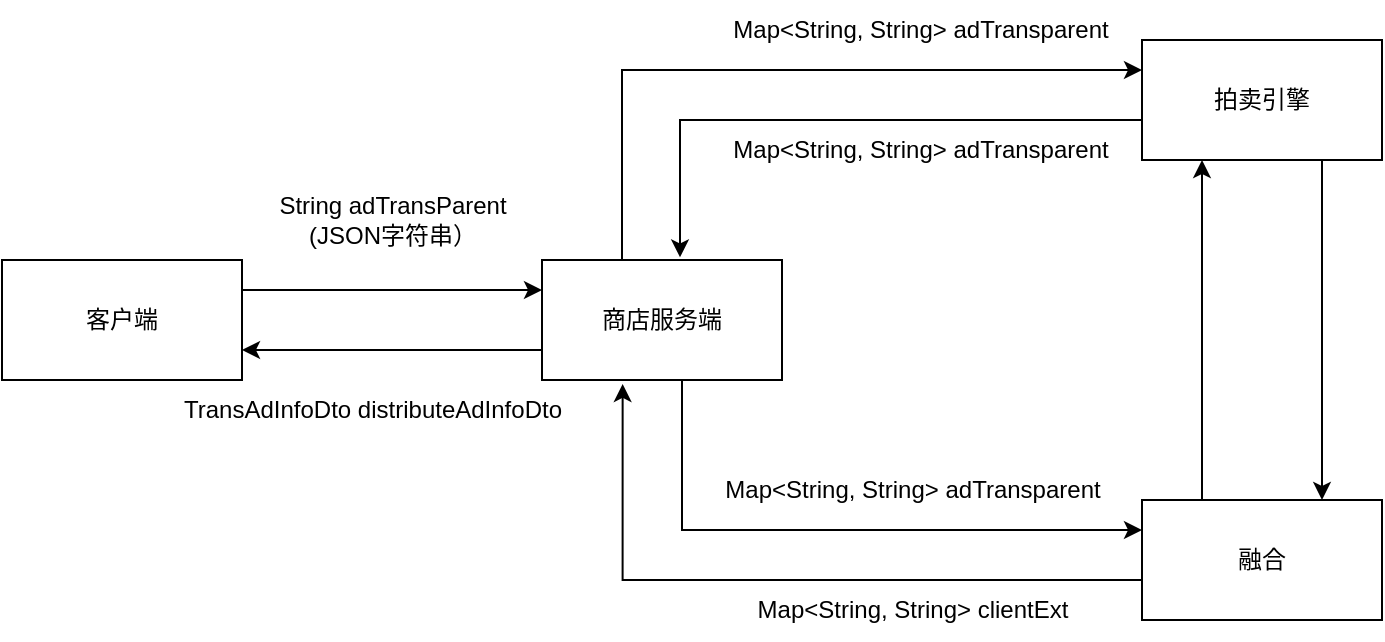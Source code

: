 <mxfile version="24.4.0" type="github">
  <diagram name="第 1 页" id="ocNPtZc6uqVlzni6iZia">
    <mxGraphModel dx="875" dy="452" grid="1" gridSize="10" guides="1" tooltips="1" connect="1" arrows="1" fold="1" page="1" pageScale="1" pageWidth="827" pageHeight="1169" math="0" shadow="0">
      <root>
        <mxCell id="0" />
        <mxCell id="1" parent="0" />
        <mxCell id="qnGo216ssbPZ3uDhUP0o-7" style="edgeStyle=orthogonalEdgeStyle;rounded=0;orthogonalLoop=1;jettySize=auto;html=1;entryX=0;entryY=0.25;entryDx=0;entryDy=0;" edge="1" parent="1" source="qnGo216ssbPZ3uDhUP0o-2" target="qnGo216ssbPZ3uDhUP0o-3">
          <mxGeometry relative="1" as="geometry">
            <Array as="points">
              <mxPoint x="220" y="215" />
              <mxPoint x="220" y="215" />
            </Array>
          </mxGeometry>
        </mxCell>
        <mxCell id="qnGo216ssbPZ3uDhUP0o-2" value="客户端" style="rounded=0;whiteSpace=wrap;html=1;" vertex="1" parent="1">
          <mxGeometry x="60" y="200" width="120" height="60" as="geometry" />
        </mxCell>
        <mxCell id="qnGo216ssbPZ3uDhUP0o-9" style="edgeStyle=orthogonalEdgeStyle;rounded=0;orthogonalLoop=1;jettySize=auto;html=1;entryX=1;entryY=0.75;entryDx=0;entryDy=0;" edge="1" parent="1" source="qnGo216ssbPZ3uDhUP0o-3" target="qnGo216ssbPZ3uDhUP0o-2">
          <mxGeometry relative="1" as="geometry">
            <Array as="points">
              <mxPoint x="300" y="245" />
              <mxPoint x="300" y="245" />
            </Array>
          </mxGeometry>
        </mxCell>
        <mxCell id="qnGo216ssbPZ3uDhUP0o-22" style="edgeStyle=orthogonalEdgeStyle;rounded=0;orthogonalLoop=1;jettySize=auto;html=1;entryX=0;entryY=0.25;entryDx=0;entryDy=0;" edge="1" parent="1" source="qnGo216ssbPZ3uDhUP0o-3" target="qnGo216ssbPZ3uDhUP0o-4">
          <mxGeometry relative="1" as="geometry">
            <Array as="points">
              <mxPoint x="400" y="335" />
            </Array>
          </mxGeometry>
        </mxCell>
        <mxCell id="qnGo216ssbPZ3uDhUP0o-25" style="edgeStyle=orthogonalEdgeStyle;rounded=0;orthogonalLoop=1;jettySize=auto;html=1;entryX=0;entryY=0.25;entryDx=0;entryDy=0;" edge="1" parent="1" source="qnGo216ssbPZ3uDhUP0o-3" target="qnGo216ssbPZ3uDhUP0o-5">
          <mxGeometry relative="1" as="geometry">
            <Array as="points">
              <mxPoint x="370" y="105" />
            </Array>
          </mxGeometry>
        </mxCell>
        <mxCell id="qnGo216ssbPZ3uDhUP0o-3" value="商店服务端" style="rounded=0;whiteSpace=wrap;html=1;" vertex="1" parent="1">
          <mxGeometry x="330" y="200" width="120" height="60" as="geometry" />
        </mxCell>
        <mxCell id="qnGo216ssbPZ3uDhUP0o-16" style="edgeStyle=orthogonalEdgeStyle;rounded=0;orthogonalLoop=1;jettySize=auto;html=1;entryX=0.25;entryY=1;entryDx=0;entryDy=0;" edge="1" parent="1" source="qnGo216ssbPZ3uDhUP0o-4" target="qnGo216ssbPZ3uDhUP0o-5">
          <mxGeometry relative="1" as="geometry">
            <Array as="points">
              <mxPoint x="660" y="270" />
              <mxPoint x="660" y="270" />
            </Array>
          </mxGeometry>
        </mxCell>
        <mxCell id="qnGo216ssbPZ3uDhUP0o-4" value="融合" style="rounded=0;whiteSpace=wrap;html=1;" vertex="1" parent="1">
          <mxGeometry x="630" y="320" width="120" height="60" as="geometry" />
        </mxCell>
        <mxCell id="qnGo216ssbPZ3uDhUP0o-17" style="edgeStyle=orthogonalEdgeStyle;rounded=0;orthogonalLoop=1;jettySize=auto;html=1;entryX=0.75;entryY=0;entryDx=0;entryDy=0;" edge="1" parent="1" source="qnGo216ssbPZ3uDhUP0o-5" target="qnGo216ssbPZ3uDhUP0o-4">
          <mxGeometry relative="1" as="geometry">
            <Array as="points">
              <mxPoint x="720" y="190" />
              <mxPoint x="720" y="190" />
            </Array>
          </mxGeometry>
        </mxCell>
        <mxCell id="qnGo216ssbPZ3uDhUP0o-5" value="拍卖引擎" style="rounded=0;whiteSpace=wrap;html=1;" vertex="1" parent="1">
          <mxGeometry x="630" y="90" width="120" height="60" as="geometry" />
        </mxCell>
        <mxCell id="qnGo216ssbPZ3uDhUP0o-10" value="TransAdInfoDto distributeAdInfoDto" style="text;html=1;align=center;verticalAlign=middle;resizable=0;points=[];autosize=1;strokeColor=none;fillColor=none;" vertex="1" parent="1">
          <mxGeometry x="140" y="260" width="210" height="30" as="geometry" />
        </mxCell>
        <mxCell id="qnGo216ssbPZ3uDhUP0o-11" value="String adTransParent&lt;br&gt;(JSON字符串）" style="text;html=1;align=center;verticalAlign=middle;resizable=0;points=[];autosize=1;strokeColor=none;fillColor=none;" vertex="1" parent="1">
          <mxGeometry x="185" y="160" width="140" height="40" as="geometry" />
        </mxCell>
        <mxCell id="qnGo216ssbPZ3uDhUP0o-20" value="Map&amp;lt;String, String&amp;gt; clientExt" style="text;html=1;align=center;verticalAlign=middle;resizable=0;points=[];autosize=1;strokeColor=none;fillColor=none;" vertex="1" parent="1">
          <mxGeometry x="425" y="360" width="180" height="30" as="geometry" />
        </mxCell>
        <mxCell id="qnGo216ssbPZ3uDhUP0o-21" value="Map&amp;lt;String, String&amp;gt; adTransparent" style="text;html=1;align=center;verticalAlign=middle;resizable=0;points=[];autosize=1;strokeColor=none;fillColor=none;" vertex="1" parent="1">
          <mxGeometry x="410" y="300" width="210" height="30" as="geometry" />
        </mxCell>
        <mxCell id="qnGo216ssbPZ3uDhUP0o-23" style="edgeStyle=orthogonalEdgeStyle;rounded=0;orthogonalLoop=1;jettySize=auto;html=1;entryX=0.336;entryY=1.033;entryDx=0;entryDy=0;entryPerimeter=0;" edge="1" parent="1" source="qnGo216ssbPZ3uDhUP0o-4" target="qnGo216ssbPZ3uDhUP0o-3">
          <mxGeometry relative="1" as="geometry">
            <Array as="points">
              <mxPoint x="370" y="360" />
            </Array>
          </mxGeometry>
        </mxCell>
        <mxCell id="qnGo216ssbPZ3uDhUP0o-28" style="edgeStyle=orthogonalEdgeStyle;rounded=0;orthogonalLoop=1;jettySize=auto;html=1;entryX=0.575;entryY=-0.022;entryDx=0;entryDy=0;entryPerimeter=0;" edge="1" parent="1" source="qnGo216ssbPZ3uDhUP0o-5" target="qnGo216ssbPZ3uDhUP0o-3">
          <mxGeometry relative="1" as="geometry">
            <Array as="points">
              <mxPoint x="399" y="130" />
            </Array>
          </mxGeometry>
        </mxCell>
        <mxCell id="qnGo216ssbPZ3uDhUP0o-29" value="Map&amp;lt;String, String&amp;gt; adTransparent" style="text;html=1;align=center;verticalAlign=middle;resizable=0;points=[];autosize=1;strokeColor=none;fillColor=none;" vertex="1" parent="1">
          <mxGeometry x="414" y="70" width="210" height="30" as="geometry" />
        </mxCell>
        <mxCell id="qnGo216ssbPZ3uDhUP0o-30" value="Map&amp;lt;String, String&amp;gt; adTransparent" style="text;html=1;align=center;verticalAlign=middle;resizable=0;points=[];autosize=1;strokeColor=none;fillColor=none;" vertex="1" parent="1">
          <mxGeometry x="414" y="130" width="210" height="30" as="geometry" />
        </mxCell>
      </root>
    </mxGraphModel>
  </diagram>
</mxfile>
